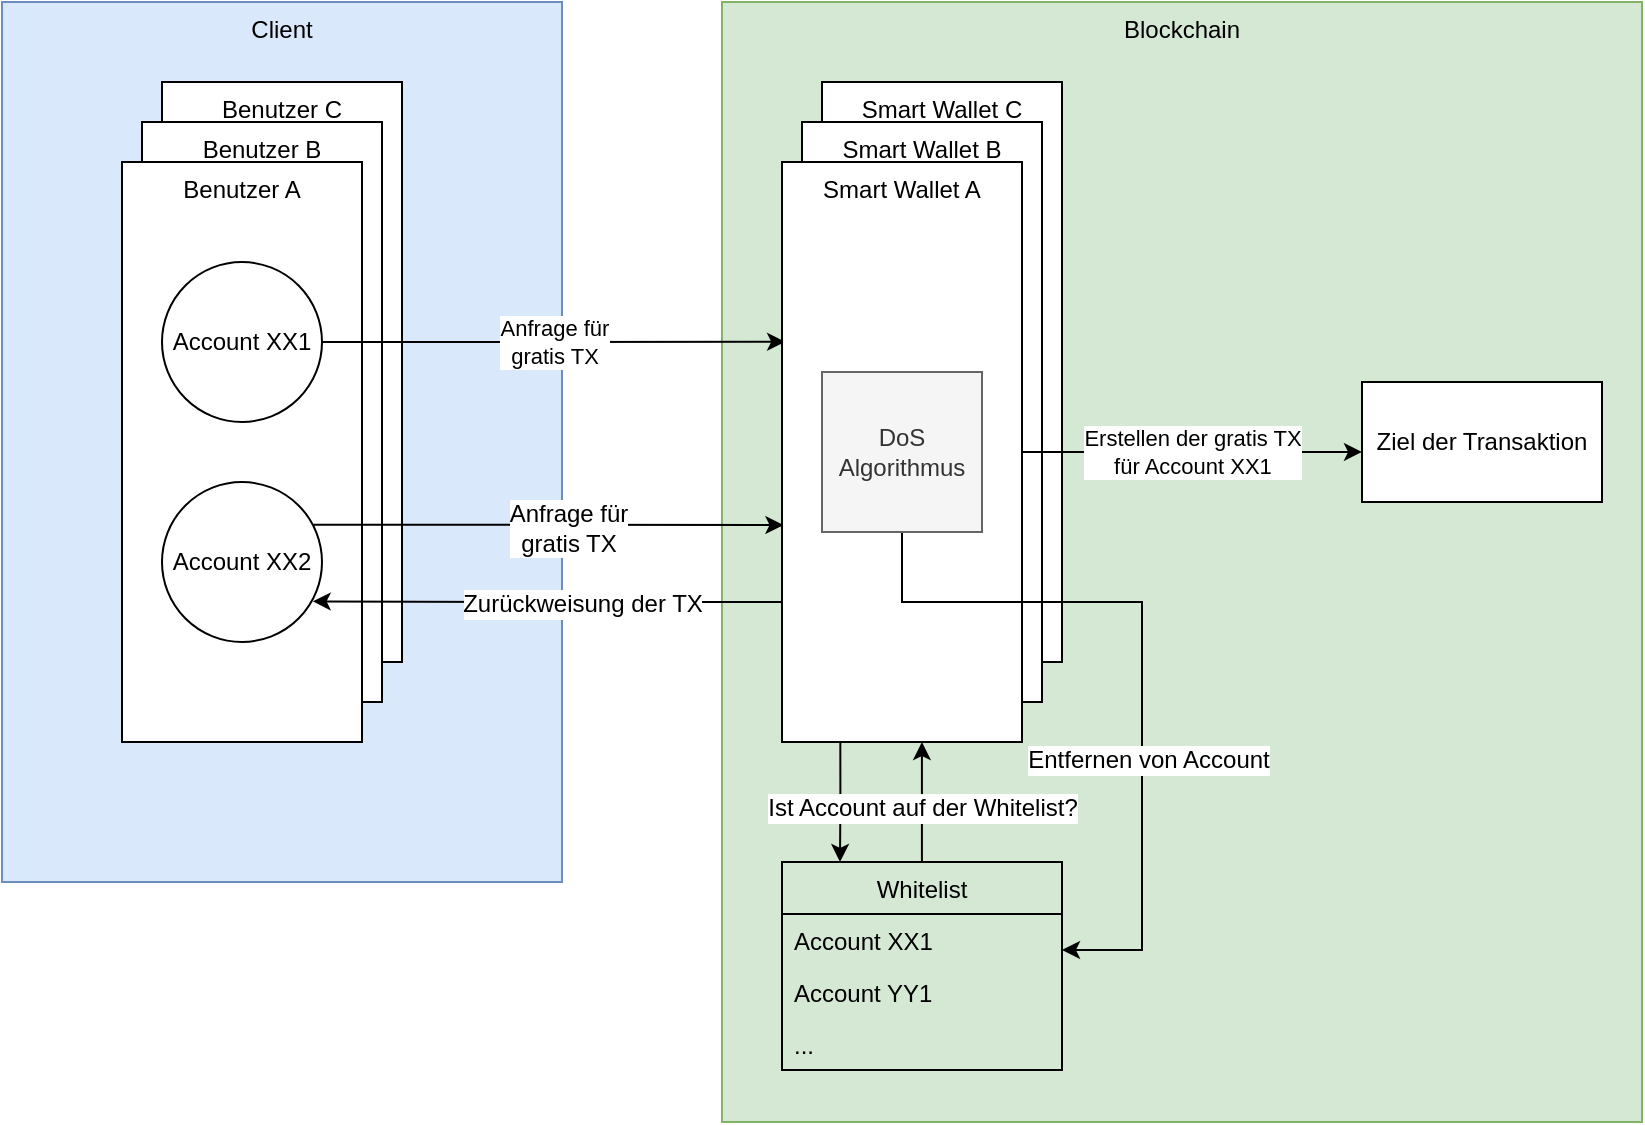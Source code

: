 <mxfile version="12.6.5" type="device"><diagram id="eRlU0-VNYcr6D54AzNCK" name="Page-1"><mxGraphModel dx="488" dy="466" grid="1" gridSize="10" guides="1" tooltips="1" connect="1" arrows="1" fold="1" page="1" pageScale="1" pageWidth="827" pageHeight="1169" math="0" shadow="0"><root><mxCell id="0"/><mxCell id="1" parent="0"/><mxCell id="sGX3Wt8ce3nd_Lp0EVKf-2" value="Client" style="rounded=0;whiteSpace=wrap;html=1;verticalAlign=top;fillColor=#dae8fc;strokeColor=#6c8ebf;" vertex="1" parent="1"><mxGeometry x="40" y="40" width="280" height="440" as="geometry"/></mxCell><mxCell id="sGX3Wt8ce3nd_Lp0EVKf-8" value="Benutzer C" style="rounded=0;whiteSpace=wrap;html=1;verticalAlign=top;" vertex="1" parent="1"><mxGeometry x="120" y="80" width="120" height="290" as="geometry"/></mxCell><mxCell id="sGX3Wt8ce3nd_Lp0EVKf-3" value="Blockchain" style="rounded=0;whiteSpace=wrap;html=1;fillColor=#d5e8d4;strokeColor=#82b366;verticalAlign=top;" vertex="1" parent="1"><mxGeometry x="400" y="40" width="460" height="560" as="geometry"/></mxCell><mxCell id="sGX3Wt8ce3nd_Lp0EVKf-7" value="Benutzer B" style="rounded=0;whiteSpace=wrap;html=1;verticalAlign=top;" vertex="1" parent="1"><mxGeometry x="110" y="100" width="120" height="290" as="geometry"/></mxCell><mxCell id="sGX3Wt8ce3nd_Lp0EVKf-4" value="Benutzer A" style="rounded=0;whiteSpace=wrap;html=1;verticalAlign=top;" vertex="1" parent="1"><mxGeometry x="100" y="120" width="120" height="290" as="geometry"/></mxCell><mxCell id="sGX3Wt8ce3nd_Lp0EVKf-24" value="Anfrage für&lt;br&gt;gratis TX" style="edgeStyle=orthogonalEdgeStyle;rounded=0;orthogonalLoop=1;jettySize=auto;html=1;entryX=0.013;entryY=0.31;entryDx=0;entryDy=0;entryPerimeter=0;" edge="1" parent="1" source="sGX3Wt8ce3nd_Lp0EVKf-5" target="sGX3Wt8ce3nd_Lp0EVKf-11"><mxGeometry relative="1" as="geometry"/></mxCell><mxCell id="sGX3Wt8ce3nd_Lp0EVKf-5" value="Account XX1" style="ellipse;whiteSpace=wrap;html=1;aspect=fixed;" vertex="1" parent="1"><mxGeometry x="120" y="170" width="80" height="80" as="geometry"/></mxCell><mxCell id="sGX3Wt8ce3nd_Lp0EVKf-25" style="edgeStyle=orthogonalEdgeStyle;rounded=0;orthogonalLoop=1;jettySize=auto;html=1;exitX=0.946;exitY=0.267;exitDx=0;exitDy=0;exitPerimeter=0;entryX=0.006;entryY=0.626;entryDx=0;entryDy=0;entryPerimeter=0;" edge="1" parent="1" source="sGX3Wt8ce3nd_Lp0EVKf-6" target="sGX3Wt8ce3nd_Lp0EVKf-11"><mxGeometry relative="1" as="geometry"><Array as="points"/></mxGeometry></mxCell><mxCell id="sGX3Wt8ce3nd_Lp0EVKf-26" value="Anfrage für&lt;br&gt;gratis TX" style="text;html=1;align=center;verticalAlign=middle;resizable=0;points=[];labelBackgroundColor=#ffffff;" vertex="1" connectable="0" parent="sGX3Wt8ce3nd_Lp0EVKf-25"><mxGeometry x="0.081" y="-1" relative="1" as="geometry"><mxPoint as="offset"/></mxGeometry></mxCell><mxCell id="sGX3Wt8ce3nd_Lp0EVKf-6" value="Account XX2" style="ellipse;whiteSpace=wrap;html=1;aspect=fixed;" vertex="1" parent="1"><mxGeometry x="120" y="280" width="80" height="80" as="geometry"/></mxCell><mxCell id="sGX3Wt8ce3nd_Lp0EVKf-9" value="Smart Wallet C" style="rounded=0;whiteSpace=wrap;html=1;verticalAlign=top;" vertex="1" parent="1"><mxGeometry x="450" y="80" width="120" height="290" as="geometry"/></mxCell><mxCell id="sGX3Wt8ce3nd_Lp0EVKf-10" value="Smart Wallet B" style="rounded=0;whiteSpace=wrap;html=1;verticalAlign=top;" vertex="1" parent="1"><mxGeometry x="440" y="100" width="120" height="290" as="geometry"/></mxCell><mxCell id="sGX3Wt8ce3nd_Lp0EVKf-19" style="edgeStyle=orthogonalEdgeStyle;rounded=0;orthogonalLoop=1;jettySize=auto;html=1;exitX=0.243;exitY=0.999;exitDx=0;exitDy=0;exitPerimeter=0;" edge="1" parent="1" source="sGX3Wt8ce3nd_Lp0EVKf-11"><mxGeometry relative="1" as="geometry"><mxPoint x="459" y="470" as="targetPoint"/></mxGeometry></mxCell><mxCell id="sGX3Wt8ce3nd_Lp0EVKf-22" value="Erstellen der gratis TX&lt;br&gt;für Account XX1" style="edgeStyle=orthogonalEdgeStyle;rounded=0;orthogonalLoop=1;jettySize=auto;html=1;entryX=0;entryY=0.583;entryDx=0;entryDy=0;entryPerimeter=0;" edge="1" parent="1" source="sGX3Wt8ce3nd_Lp0EVKf-11" target="sGX3Wt8ce3nd_Lp0EVKf-13"><mxGeometry relative="1" as="geometry"/></mxCell><mxCell id="sGX3Wt8ce3nd_Lp0EVKf-27" style="edgeStyle=orthogonalEdgeStyle;rounded=0;orthogonalLoop=1;jettySize=auto;html=1;entryX=0.942;entryY=0.746;entryDx=0;entryDy=0;entryPerimeter=0;exitX=0.008;exitY=0.797;exitDx=0;exitDy=0;exitPerimeter=0;" edge="1" parent="1" source="sGX3Wt8ce3nd_Lp0EVKf-11" target="sGX3Wt8ce3nd_Lp0EVKf-6"><mxGeometry relative="1" as="geometry"><Array as="points"><mxPoint x="431" y="340"/><mxPoint x="315" y="340"/></Array></mxGeometry></mxCell><mxCell id="sGX3Wt8ce3nd_Lp0EVKf-28" value="Zurückweisung der TX" style="text;html=1;align=center;verticalAlign=middle;resizable=0;points=[];labelBackgroundColor=#ffffff;" vertex="1" connectable="0" parent="sGX3Wt8ce3nd_Lp0EVKf-27"><mxGeometry x="0.102" y="1" relative="1" as="geometry"><mxPoint x="24.06" as="offset"/></mxGeometry></mxCell><mxCell id="sGX3Wt8ce3nd_Lp0EVKf-11" value="Smart Wallet A" style="rounded=0;whiteSpace=wrap;html=1;verticalAlign=top;" vertex="1" parent="1"><mxGeometry x="430" y="120" width="120" height="290" as="geometry"/></mxCell><mxCell id="sGX3Wt8ce3nd_Lp0EVKf-29" style="edgeStyle=orthogonalEdgeStyle;rounded=0;orthogonalLoop=1;jettySize=auto;html=1;" edge="1" parent="1" source="sGX3Wt8ce3nd_Lp0EVKf-12" target="sGX3Wt8ce3nd_Lp0EVKf-16"><mxGeometry relative="1" as="geometry"><Array as="points"><mxPoint x="490" y="340"/><mxPoint x="610" y="340"/><mxPoint x="610" y="514"/></Array></mxGeometry></mxCell><mxCell id="sGX3Wt8ce3nd_Lp0EVKf-30" value="Entfernen von Account" style="text;html=1;align=center;verticalAlign=middle;resizable=0;points=[];labelBackgroundColor=#ffffff;" vertex="1" connectable="0" parent="sGX3Wt8ce3nd_Lp0EVKf-29"><mxGeometry x="0.268" y="3" relative="1" as="geometry"><mxPoint as="offset"/></mxGeometry></mxCell><mxCell id="sGX3Wt8ce3nd_Lp0EVKf-12" value="DoS&lt;br&gt;Algorithmus" style="whiteSpace=wrap;html=1;aspect=fixed;fillColor=#f5f5f5;strokeColor=#666666;fontColor=#333333;" vertex="1" parent="1"><mxGeometry x="450" y="225" width="80" height="80" as="geometry"/></mxCell><mxCell id="sGX3Wt8ce3nd_Lp0EVKf-13" value="Ziel der Transaktion" style="rounded=0;whiteSpace=wrap;html=1;" vertex="1" parent="1"><mxGeometry x="720" y="230" width="120" height="60" as="geometry"/></mxCell><mxCell id="sGX3Wt8ce3nd_Lp0EVKf-20" style="edgeStyle=orthogonalEdgeStyle;rounded=0;orthogonalLoop=1;jettySize=auto;html=1;entryX=0.583;entryY=1;entryDx=0;entryDy=0;entryPerimeter=0;" edge="1" parent="1" source="sGX3Wt8ce3nd_Lp0EVKf-14" target="sGX3Wt8ce3nd_Lp0EVKf-11"><mxGeometry relative="1" as="geometry"/></mxCell><mxCell id="sGX3Wt8ce3nd_Lp0EVKf-21" value="Ist Account auf der Whitelist?" style="text;html=1;align=center;verticalAlign=middle;resizable=0;points=[];labelBackgroundColor=#ffffff;" vertex="1" connectable="0" parent="sGX3Wt8ce3nd_Lp0EVKf-20"><mxGeometry x="-0.096" relative="1" as="geometry"><mxPoint as="offset"/></mxGeometry></mxCell><mxCell id="sGX3Wt8ce3nd_Lp0EVKf-14" value="Whitelist" style="swimlane;fontStyle=0;childLayout=stackLayout;horizontal=1;startSize=26;fillColor=none;horizontalStack=0;resizeParent=1;resizeParentMax=0;resizeLast=0;collapsible=1;marginBottom=0;" vertex="1" parent="1"><mxGeometry x="430" y="470" width="140" height="104" as="geometry"/></mxCell><mxCell id="sGX3Wt8ce3nd_Lp0EVKf-16" value="Account XX1" style="text;strokeColor=none;fillColor=none;align=left;verticalAlign=top;spacingLeft=4;spacingRight=4;overflow=hidden;rotatable=0;points=[[0,0.5],[1,0.5]];portConstraint=eastwest;" vertex="1" parent="sGX3Wt8ce3nd_Lp0EVKf-14"><mxGeometry y="26" width="140" height="26" as="geometry"/></mxCell><mxCell id="sGX3Wt8ce3nd_Lp0EVKf-17" value="Account YY1" style="text;strokeColor=none;fillColor=none;align=left;verticalAlign=top;spacingLeft=4;spacingRight=4;overflow=hidden;rotatable=0;points=[[0,0.5],[1,0.5]];portConstraint=eastwest;" vertex="1" parent="sGX3Wt8ce3nd_Lp0EVKf-14"><mxGeometry y="52" width="140" height="26" as="geometry"/></mxCell><mxCell id="sGX3Wt8ce3nd_Lp0EVKf-18" value="..." style="text;strokeColor=none;fillColor=none;align=left;verticalAlign=top;spacingLeft=4;spacingRight=4;overflow=hidden;rotatable=0;points=[[0,0.5],[1,0.5]];portConstraint=eastwest;" vertex="1" parent="sGX3Wt8ce3nd_Lp0EVKf-14"><mxGeometry y="78" width="140" height="26" as="geometry"/></mxCell></root></mxGraphModel></diagram></mxfile>